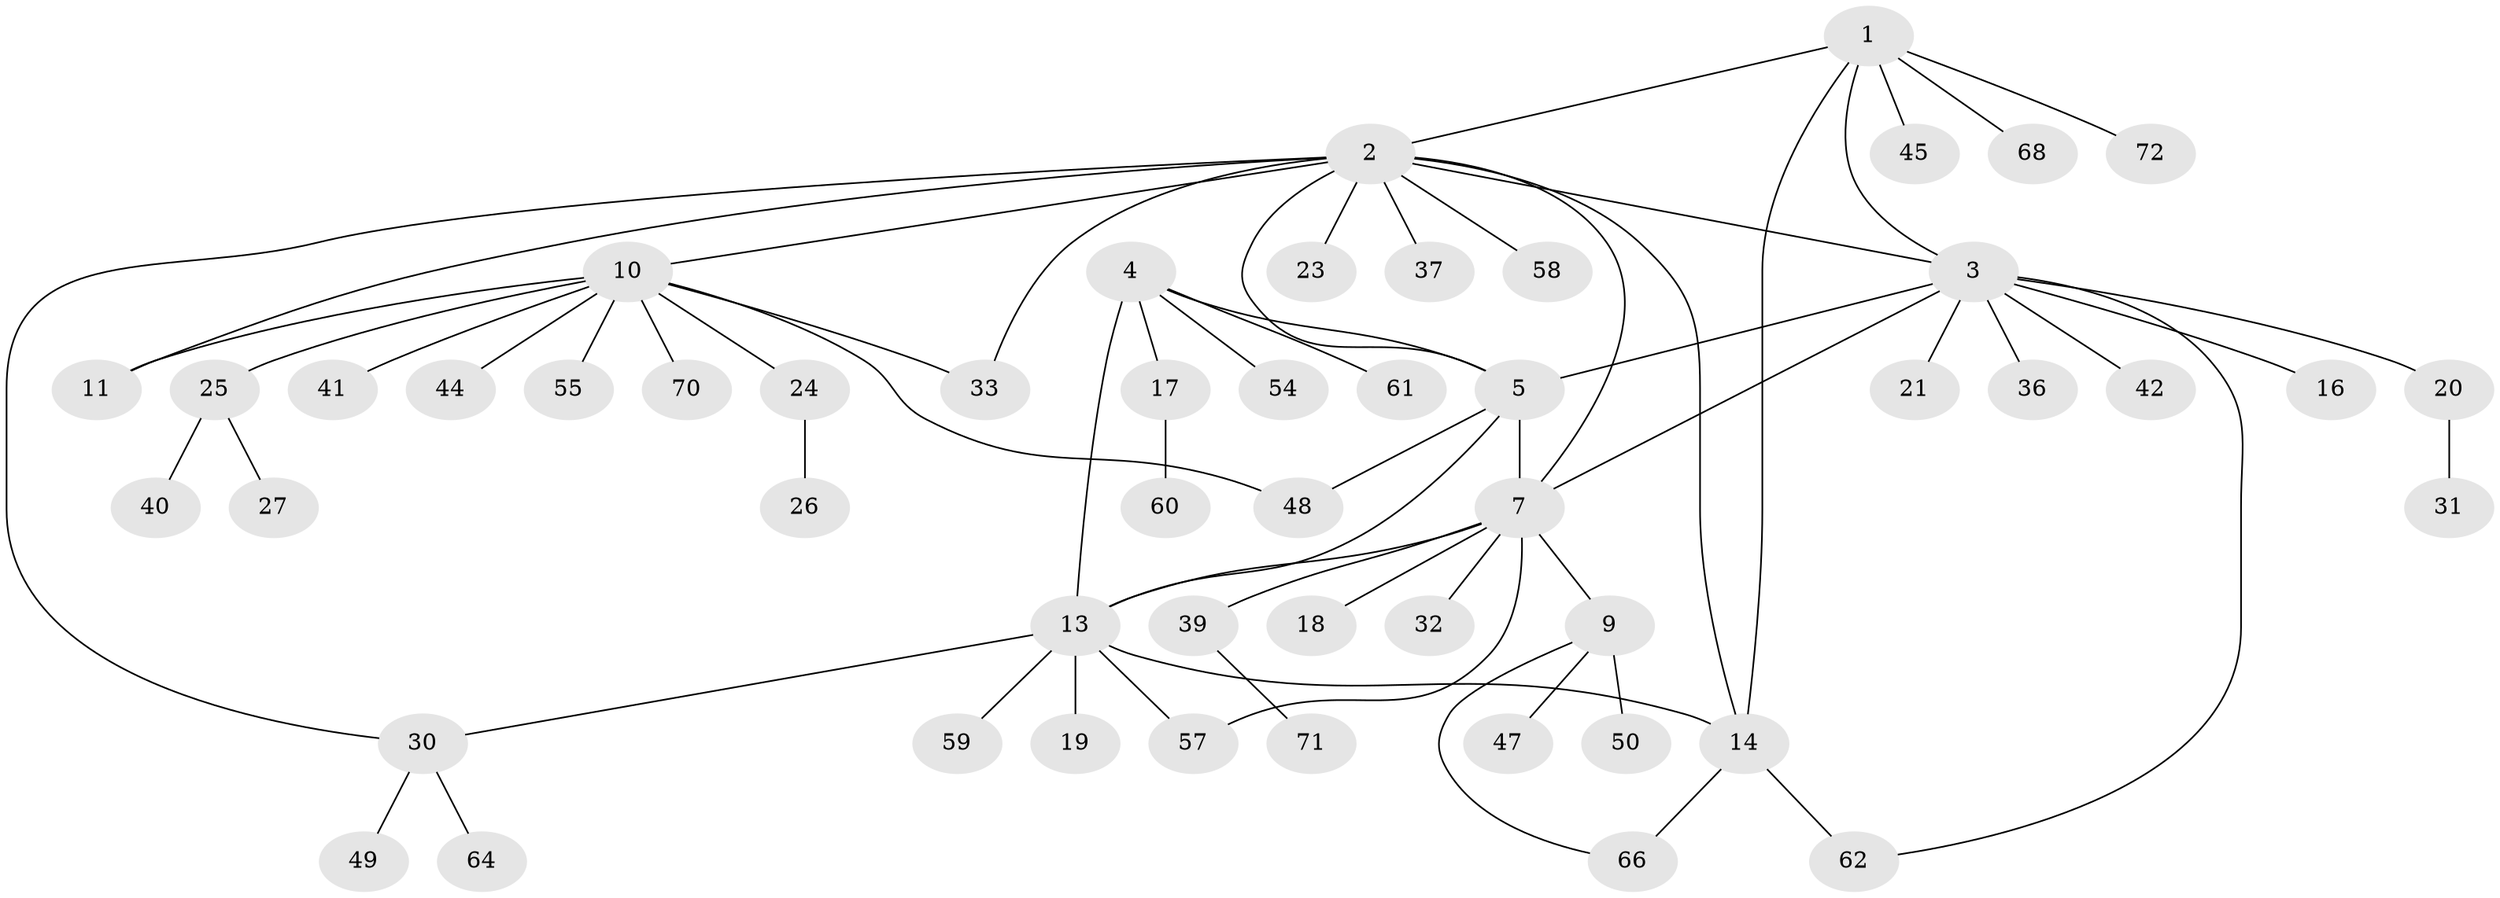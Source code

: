 // original degree distribution, {7: 0.041666666666666664, 6: 0.041666666666666664, 11: 0.013888888888888888, 5: 0.027777777777777776, 3: 0.08333333333333333, 9: 0.013888888888888888, 8: 0.013888888888888888, 10: 0.013888888888888888, 2: 0.18055555555555555, 1: 0.5416666666666666, 4: 0.027777777777777776}
// Generated by graph-tools (version 1.1) at 2025/11/02/27/25 16:11:30]
// undirected, 52 vertices, 66 edges
graph export_dot {
graph [start="1"]
  node [color=gray90,style=filled];
  1 [super="+35"];
  2 [super="+12"];
  3 [super="+34"];
  4 [super="+6"];
  5 [super="+43"];
  7 [super="+8"];
  9 [super="+63"];
  10 [super="+28"];
  11 [super="+46"];
  13 [super="+69"];
  14 [super="+15"];
  16 [super="+22"];
  17 [super="+53"];
  18;
  19;
  20;
  21;
  23 [super="+29"];
  24;
  25 [super="+56"];
  26;
  27;
  30 [super="+38"];
  31 [super="+52"];
  32;
  33 [super="+67"];
  36;
  37;
  39 [super="+51"];
  40;
  41;
  42;
  44;
  45 [super="+65"];
  47;
  48;
  49;
  50;
  54;
  55;
  57;
  58;
  59;
  60;
  61;
  62;
  64;
  66;
  68;
  70;
  71;
  72;
  1 -- 2;
  1 -- 3;
  1 -- 14;
  1 -- 45;
  1 -- 68;
  1 -- 72;
  2 -- 3;
  2 -- 33;
  2 -- 37;
  2 -- 58;
  2 -- 23;
  2 -- 5;
  2 -- 14;
  2 -- 10;
  2 -- 11;
  2 -- 30;
  2 -- 7;
  3 -- 5;
  3 -- 7;
  3 -- 16;
  3 -- 20;
  3 -- 21;
  3 -- 36;
  3 -- 42;
  3 -- 62;
  4 -- 5 [weight=2];
  4 -- 13;
  4 -- 54;
  4 -- 61;
  4 -- 17;
  5 -- 7;
  5 -- 48;
  5 -- 13;
  7 -- 9 [weight=2];
  7 -- 13;
  7 -- 18;
  7 -- 32;
  7 -- 39;
  7 -- 57;
  9 -- 47;
  9 -- 50;
  9 -- 66;
  10 -- 11;
  10 -- 24;
  10 -- 25;
  10 -- 44;
  10 -- 70;
  10 -- 48;
  10 -- 33;
  10 -- 55;
  10 -- 41;
  13 -- 14 [weight=2];
  13 -- 19;
  13 -- 30;
  13 -- 57;
  13 -- 59;
  14 -- 62;
  14 -- 66;
  17 -- 60;
  20 -- 31;
  24 -- 26;
  25 -- 27;
  25 -- 40;
  30 -- 64;
  30 -- 49;
  39 -- 71;
}
